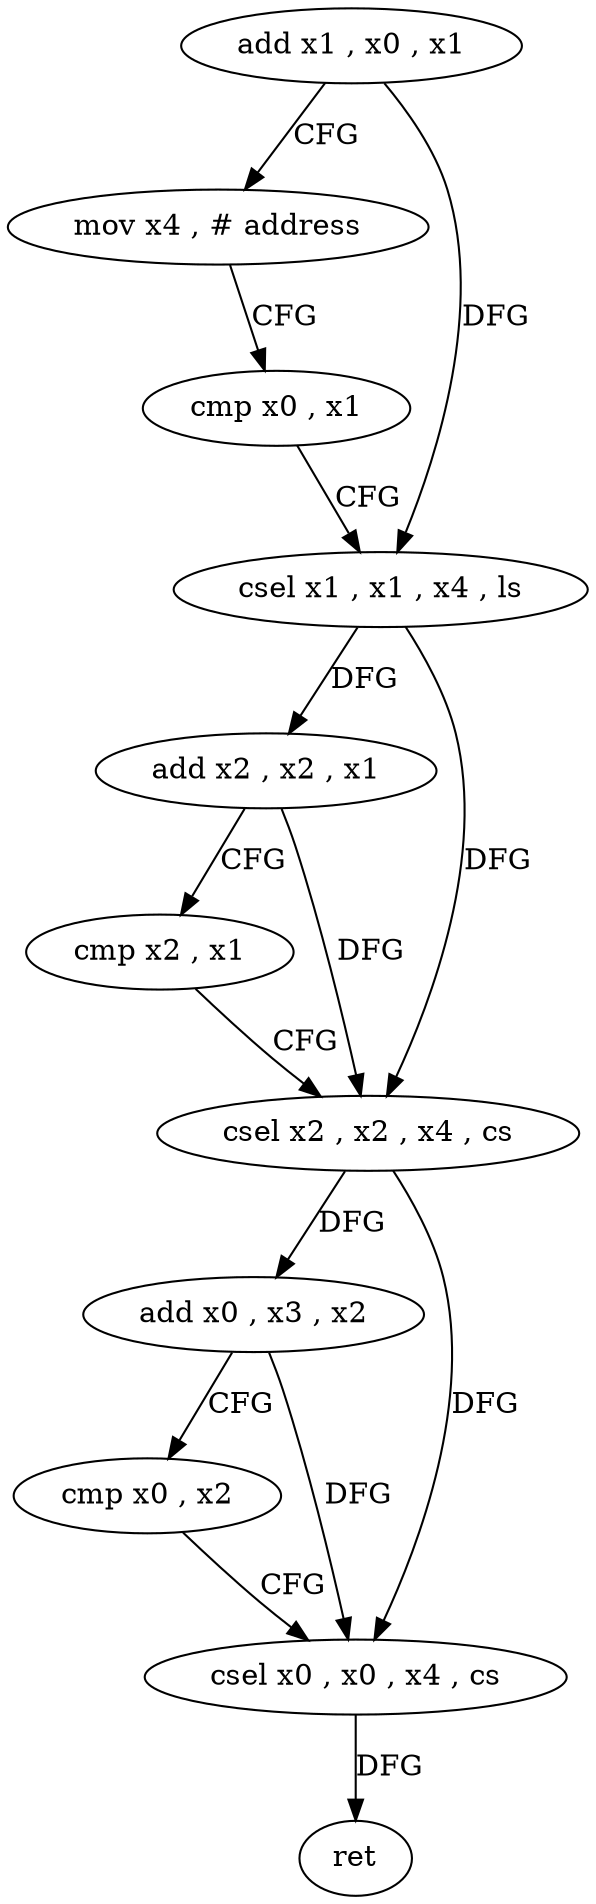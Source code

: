 digraph "func" {
"270144" [label = "add x1 , x0 , x1" ]
"270148" [label = "mov x4 , # address" ]
"270152" [label = "cmp x0 , x1" ]
"270156" [label = "csel x1 , x1 , x4 , ls" ]
"270160" [label = "add x2 , x2 , x1" ]
"270164" [label = "cmp x2 , x1" ]
"270168" [label = "csel x2 , x2 , x4 , cs" ]
"270172" [label = "add x0 , x3 , x2" ]
"270176" [label = "cmp x0 , x2" ]
"270180" [label = "csel x0 , x0 , x4 , cs" ]
"270184" [label = "ret" ]
"270144" -> "270148" [ label = "CFG" ]
"270144" -> "270156" [ label = "DFG" ]
"270148" -> "270152" [ label = "CFG" ]
"270152" -> "270156" [ label = "CFG" ]
"270156" -> "270160" [ label = "DFG" ]
"270156" -> "270168" [ label = "DFG" ]
"270160" -> "270164" [ label = "CFG" ]
"270160" -> "270168" [ label = "DFG" ]
"270164" -> "270168" [ label = "CFG" ]
"270168" -> "270172" [ label = "DFG" ]
"270168" -> "270180" [ label = "DFG" ]
"270172" -> "270176" [ label = "CFG" ]
"270172" -> "270180" [ label = "DFG" ]
"270176" -> "270180" [ label = "CFG" ]
"270180" -> "270184" [ label = "DFG" ]
}
